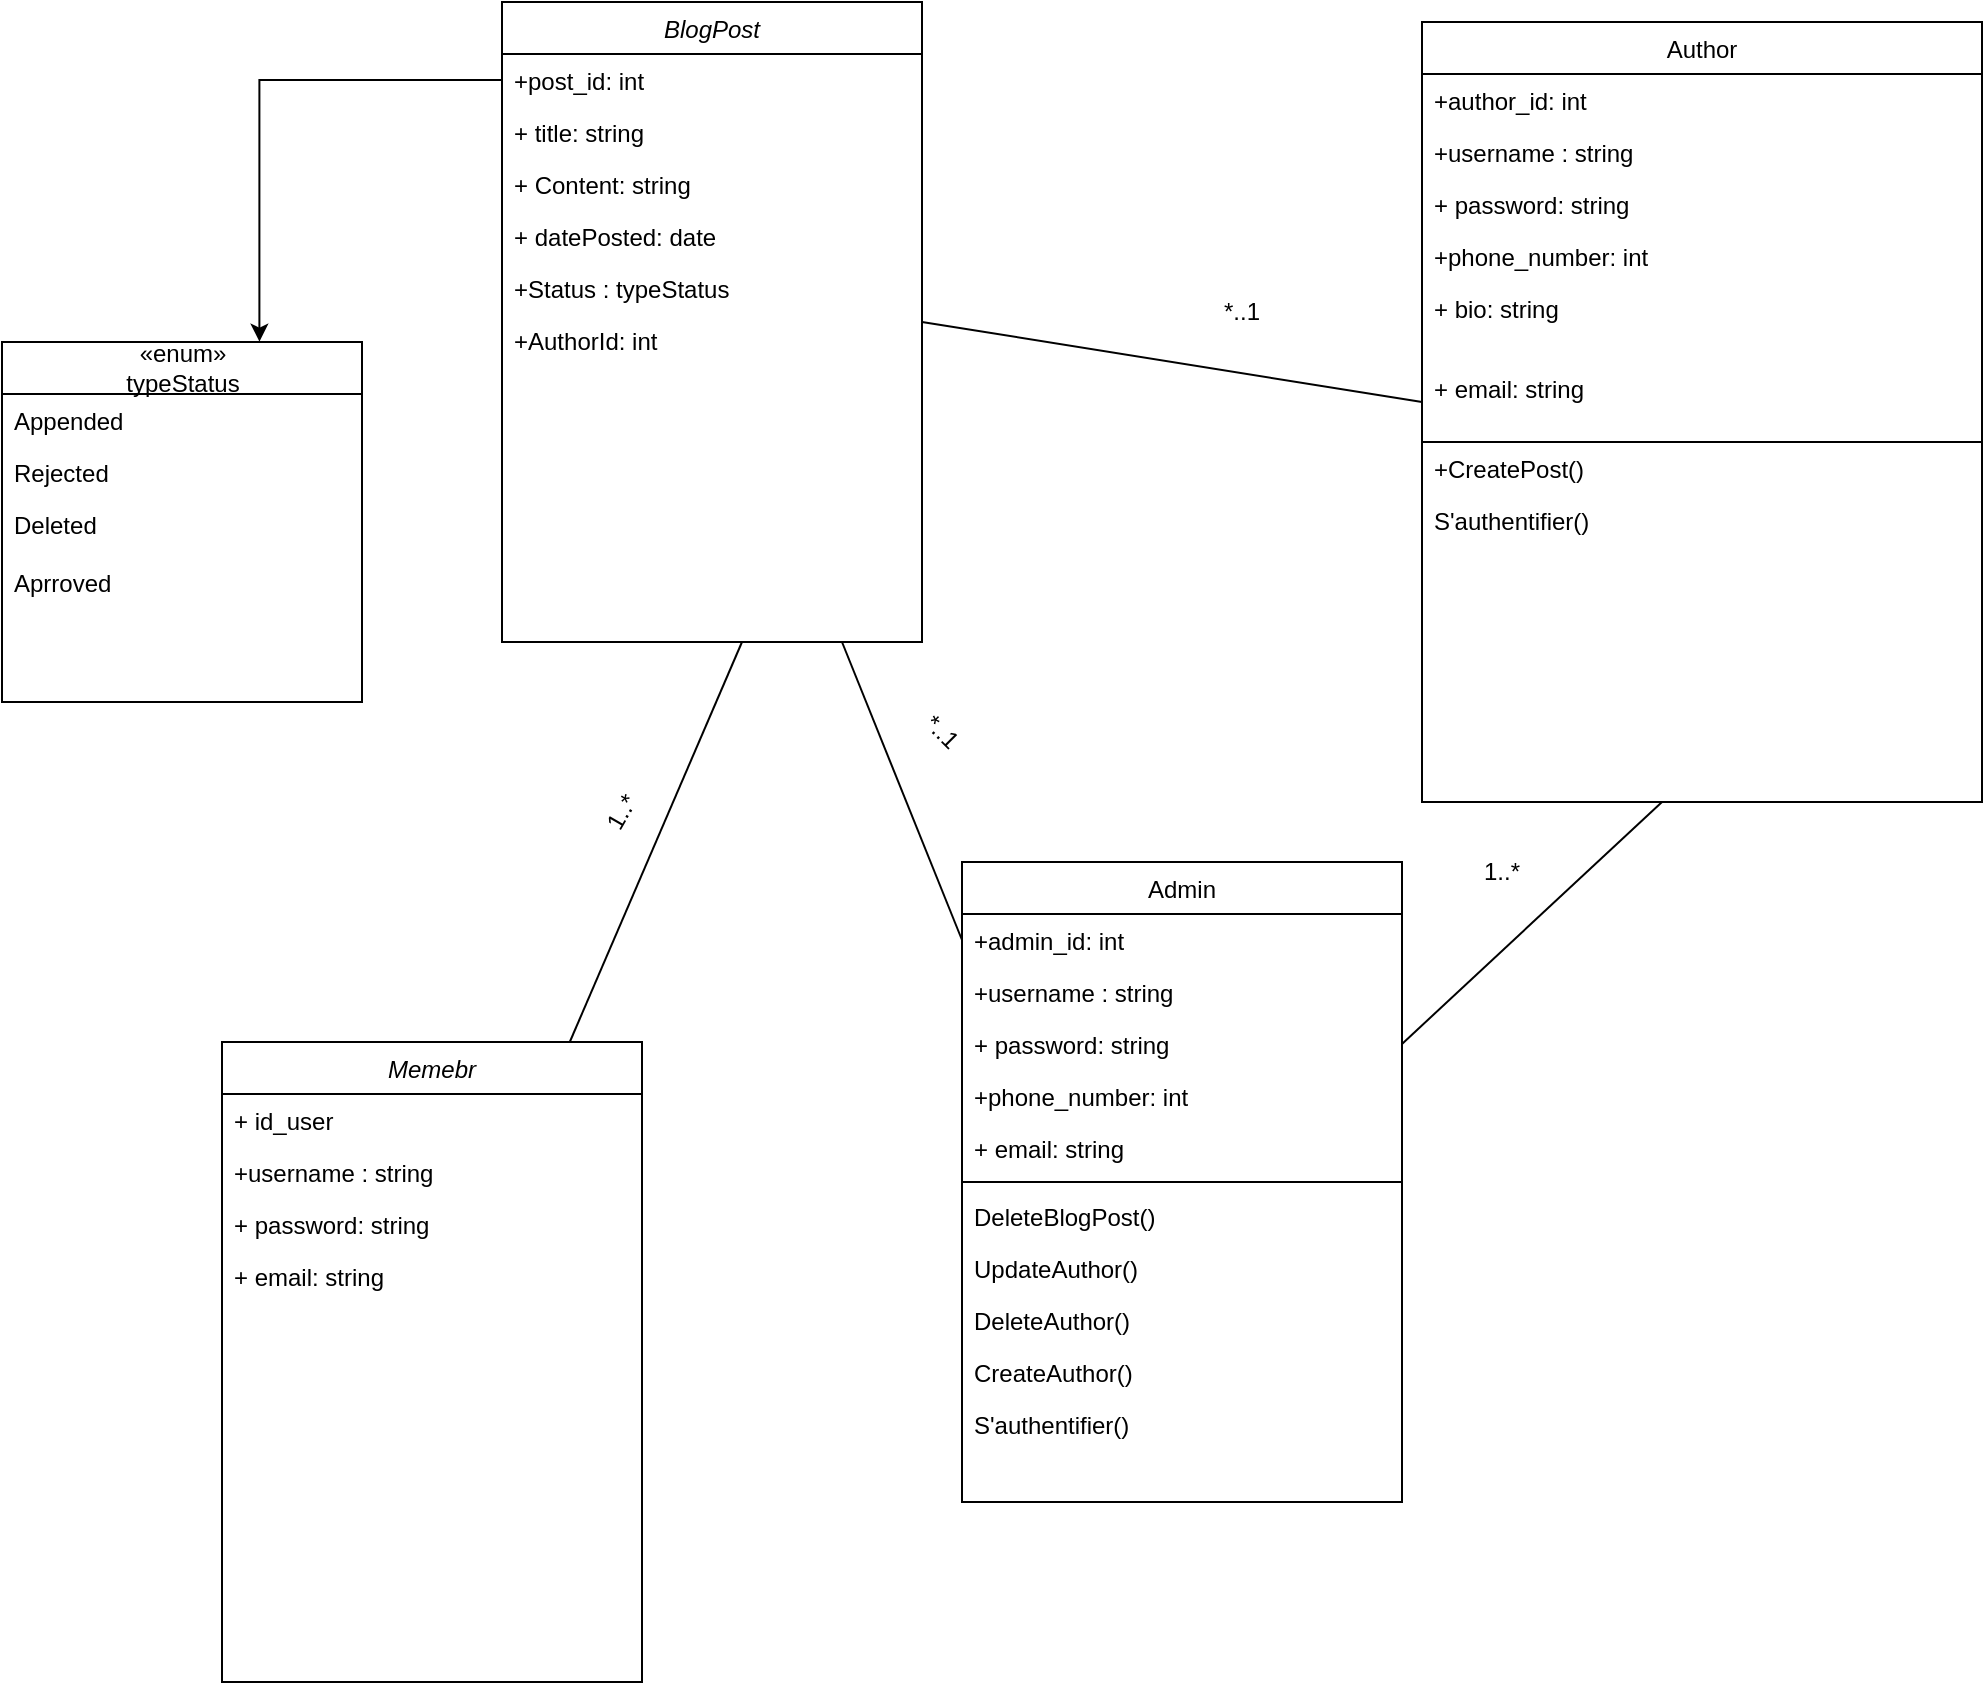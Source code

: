 <mxfile version="21.7.4" type="github">
  <diagram id="C5RBs43oDa-KdzZeNtuy" name="Page-1">
    <mxGraphModel dx="2062" dy="666" grid="1" gridSize="10" guides="1" tooltips="1" connect="1" arrows="1" fold="1" page="1" pageScale="1" pageWidth="827" pageHeight="1169" math="0" shadow="0">
      <root>
        <mxCell id="WIyWlLk6GJQsqaUBKTNV-0" />
        <mxCell id="WIyWlLk6GJQsqaUBKTNV-1" parent="WIyWlLk6GJQsqaUBKTNV-0" />
        <mxCell id="zkfFHV4jXpPFQw0GAbJ--0" value="BlogPost" style="swimlane;fontStyle=2;align=center;verticalAlign=top;childLayout=stackLayout;horizontal=1;startSize=26;horizontalStack=0;resizeParent=1;resizeLast=0;collapsible=1;marginBottom=0;rounded=0;shadow=0;strokeWidth=1;" parent="WIyWlLk6GJQsqaUBKTNV-1" vertex="1">
          <mxGeometry x="170" y="50" width="210" height="320" as="geometry">
            <mxRectangle x="230" y="140" width="160" height="26" as="alternateBounds" />
          </mxGeometry>
        </mxCell>
        <mxCell id="zkfFHV4jXpPFQw0GAbJ--1" value="+post_id: int" style="text;align=left;verticalAlign=top;spacingLeft=4;spacingRight=4;overflow=hidden;rotatable=0;points=[[0,0.5],[1,0.5]];portConstraint=eastwest;" parent="zkfFHV4jXpPFQw0GAbJ--0" vertex="1">
          <mxGeometry y="26" width="210" height="26" as="geometry" />
        </mxCell>
        <mxCell id="zkfFHV4jXpPFQw0GAbJ--2" value="+ title: string" style="text;align=left;verticalAlign=top;spacingLeft=4;spacingRight=4;overflow=hidden;rotatable=0;points=[[0,0.5],[1,0.5]];portConstraint=eastwest;rounded=0;shadow=0;html=0;" parent="zkfFHV4jXpPFQw0GAbJ--0" vertex="1">
          <mxGeometry y="52" width="210" height="26" as="geometry" />
        </mxCell>
        <mxCell id="zkfFHV4jXpPFQw0GAbJ--3" value="+ Content: string" style="text;align=left;verticalAlign=top;spacingLeft=4;spacingRight=4;overflow=hidden;rotatable=0;points=[[0,0.5],[1,0.5]];portConstraint=eastwest;rounded=0;shadow=0;html=0;" parent="zkfFHV4jXpPFQw0GAbJ--0" vertex="1">
          <mxGeometry y="78" width="210" height="26" as="geometry" />
        </mxCell>
        <mxCell id="4yYwkgso2RqID7ZWxqkI-3" value="+ datePosted: date" style="text;align=left;verticalAlign=top;spacingLeft=4;spacingRight=4;overflow=hidden;rotatable=0;points=[[0,0.5],[1,0.5]];portConstraint=eastwest;rounded=0;shadow=0;html=0;" parent="zkfFHV4jXpPFQw0GAbJ--0" vertex="1">
          <mxGeometry y="104" width="210" height="26" as="geometry" />
        </mxCell>
        <mxCell id="4yYwkgso2RqID7ZWxqkI-15" value="+Status : typeStatus" style="text;align=left;verticalAlign=top;spacingLeft=4;spacingRight=4;overflow=hidden;rotatable=0;points=[[0,0.5],[1,0.5]];portConstraint=eastwest;rounded=0;shadow=0;html=0;" parent="zkfFHV4jXpPFQw0GAbJ--0" vertex="1">
          <mxGeometry y="130" width="210" height="26" as="geometry" />
        </mxCell>
        <mxCell id="4yYwkgso2RqID7ZWxqkI-36" value="+AuthorId: int" style="text;align=left;verticalAlign=top;spacingLeft=4;spacingRight=4;overflow=hidden;rotatable=0;points=[[0,0.5],[1,0.5]];portConstraint=eastwest;rounded=0;shadow=0;html=0;" parent="zkfFHV4jXpPFQw0GAbJ--0" vertex="1">
          <mxGeometry y="156" width="210" height="26" as="geometry" />
        </mxCell>
        <mxCell id="zkfFHV4jXpPFQw0GAbJ--17" value="Author" style="swimlane;fontStyle=0;align=center;verticalAlign=top;childLayout=stackLayout;horizontal=1;startSize=26;horizontalStack=0;resizeParent=1;resizeLast=0;collapsible=1;marginBottom=0;rounded=0;shadow=0;strokeWidth=1;" parent="WIyWlLk6GJQsqaUBKTNV-1" vertex="1">
          <mxGeometry x="630" y="60" width="280" height="390" as="geometry">
            <mxRectangle x="550" y="140" width="160" height="26" as="alternateBounds" />
          </mxGeometry>
        </mxCell>
        <mxCell id="zkfFHV4jXpPFQw0GAbJ--18" value="+author_id: int" style="text;align=left;verticalAlign=top;spacingLeft=4;spacingRight=4;overflow=hidden;rotatable=0;points=[[0,0.5],[1,0.5]];portConstraint=eastwest;" parent="zkfFHV4jXpPFQw0GAbJ--17" vertex="1">
          <mxGeometry y="26" width="280" height="26" as="geometry" />
        </mxCell>
        <mxCell id="zkfFHV4jXpPFQw0GAbJ--19" value="+username : string" style="text;align=left;verticalAlign=top;spacingLeft=4;spacingRight=4;overflow=hidden;rotatable=0;points=[[0,0.5],[1,0.5]];portConstraint=eastwest;rounded=0;shadow=0;html=0;" parent="zkfFHV4jXpPFQw0GAbJ--17" vertex="1">
          <mxGeometry y="52" width="280" height="26" as="geometry" />
        </mxCell>
        <mxCell id="zkfFHV4jXpPFQw0GAbJ--20" value="+ password: string" style="text;align=left;verticalAlign=top;spacingLeft=4;spacingRight=4;overflow=hidden;rotatable=0;points=[[0,0.5],[1,0.5]];portConstraint=eastwest;rounded=0;shadow=0;html=0;" parent="zkfFHV4jXpPFQw0GAbJ--17" vertex="1">
          <mxGeometry y="78" width="280" height="26" as="geometry" />
        </mxCell>
        <mxCell id="zkfFHV4jXpPFQw0GAbJ--21" value="+phone_number: int" style="text;align=left;verticalAlign=top;spacingLeft=4;spacingRight=4;overflow=hidden;rotatable=0;points=[[0,0.5],[1,0.5]];portConstraint=eastwest;rounded=0;shadow=0;html=0;" parent="zkfFHV4jXpPFQw0GAbJ--17" vertex="1">
          <mxGeometry y="104" width="280" height="26" as="geometry" />
        </mxCell>
        <mxCell id="4yYwkgso2RqID7ZWxqkI-22" value="+ bio: string" style="text;align=left;verticalAlign=top;spacingLeft=4;spacingRight=4;overflow=hidden;rotatable=0;points=[[0,0.5],[1,0.5]];portConstraint=eastwest;rounded=0;shadow=0;html=0;" parent="zkfFHV4jXpPFQw0GAbJ--17" vertex="1">
          <mxGeometry y="130" width="280" height="40" as="geometry" />
        </mxCell>
        <mxCell id="zkfFHV4jXpPFQw0GAbJ--22" value="+ email: string" style="text;align=left;verticalAlign=top;spacingLeft=4;spacingRight=4;overflow=hidden;rotatable=0;points=[[0,0.5],[1,0.5]];portConstraint=eastwest;rounded=0;shadow=0;html=0;" parent="zkfFHV4jXpPFQw0GAbJ--17" vertex="1">
          <mxGeometry y="170" width="280" height="40" as="geometry" />
        </mxCell>
        <mxCell id="4yYwkgso2RqID7ZWxqkI-31" value="" style="endArrow=none;html=1;rounded=0;" parent="zkfFHV4jXpPFQw0GAbJ--17" edge="1">
          <mxGeometry width="50" height="50" relative="1" as="geometry">
            <mxPoint y="210" as="sourcePoint" />
            <mxPoint x="280" y="210" as="targetPoint" />
          </mxGeometry>
        </mxCell>
        <mxCell id="4yYwkgso2RqID7ZWxqkI-33" value="+CreatePost()" style="text;align=left;verticalAlign=top;spacingLeft=4;spacingRight=4;overflow=hidden;rotatable=0;points=[[0,0.5],[1,0.5]];portConstraint=eastwest;" parent="zkfFHV4jXpPFQw0GAbJ--17" vertex="1">
          <mxGeometry y="210" width="280" height="26" as="geometry" />
        </mxCell>
        <mxCell id="4yYwkgso2RqID7ZWxqkI-32" value="S&#39;authentifier()" style="text;align=left;verticalAlign=top;spacingLeft=4;spacingRight=4;overflow=hidden;rotatable=0;points=[[0,0.5],[1,0.5]];portConstraint=eastwest;" parent="zkfFHV4jXpPFQw0GAbJ--17" vertex="1">
          <mxGeometry y="236" width="280" height="26" as="geometry" />
        </mxCell>
        <mxCell id="4yYwkgso2RqID7ZWxqkI-6" value="Admin" style="swimlane;fontStyle=0;align=center;verticalAlign=top;childLayout=stackLayout;horizontal=1;startSize=26;horizontalStack=0;resizeParent=1;resizeLast=0;collapsible=1;marginBottom=0;rounded=0;shadow=0;strokeWidth=1;" parent="WIyWlLk6GJQsqaUBKTNV-1" vertex="1">
          <mxGeometry x="400" y="480" width="220" height="320" as="geometry">
            <mxRectangle x="550" y="140" width="160" height="26" as="alternateBounds" />
          </mxGeometry>
        </mxCell>
        <mxCell id="4yYwkgso2RqID7ZWxqkI-7" value="+admin_id: int" style="text;align=left;verticalAlign=top;spacingLeft=4;spacingRight=4;overflow=hidden;rotatable=0;points=[[0,0.5],[1,0.5]];portConstraint=eastwest;" parent="4yYwkgso2RqID7ZWxqkI-6" vertex="1">
          <mxGeometry y="26" width="220" height="26" as="geometry" />
        </mxCell>
        <mxCell id="4yYwkgso2RqID7ZWxqkI-8" value="+username : string" style="text;align=left;verticalAlign=top;spacingLeft=4;spacingRight=4;overflow=hidden;rotatable=0;points=[[0,0.5],[1,0.5]];portConstraint=eastwest;rounded=0;shadow=0;html=0;" parent="4yYwkgso2RqID7ZWxqkI-6" vertex="1">
          <mxGeometry y="52" width="220" height="26" as="geometry" />
        </mxCell>
        <mxCell id="4yYwkgso2RqID7ZWxqkI-9" value="+ password: string" style="text;align=left;verticalAlign=top;spacingLeft=4;spacingRight=4;overflow=hidden;rotatable=0;points=[[0,0.5],[1,0.5]];portConstraint=eastwest;rounded=0;shadow=0;html=0;" parent="4yYwkgso2RqID7ZWxqkI-6" vertex="1">
          <mxGeometry y="78" width="220" height="26" as="geometry" />
        </mxCell>
        <mxCell id="4yYwkgso2RqID7ZWxqkI-10" value="+phone_number: int" style="text;align=left;verticalAlign=top;spacingLeft=4;spacingRight=4;overflow=hidden;rotatable=0;points=[[0,0.5],[1,0.5]];portConstraint=eastwest;rounded=0;shadow=0;html=0;" parent="4yYwkgso2RqID7ZWxqkI-6" vertex="1">
          <mxGeometry y="104" width="220" height="26" as="geometry" />
        </mxCell>
        <mxCell id="4yYwkgso2RqID7ZWxqkI-11" value="+ email: string" style="text;align=left;verticalAlign=top;spacingLeft=4;spacingRight=4;overflow=hidden;rotatable=0;points=[[0,0.5],[1,0.5]];portConstraint=eastwest;rounded=0;shadow=0;html=0;" parent="4yYwkgso2RqID7ZWxqkI-6" vertex="1">
          <mxGeometry y="130" width="220" height="26" as="geometry" />
        </mxCell>
        <mxCell id="4yYwkgso2RqID7ZWxqkI-12" value="" style="line;html=1;strokeWidth=1;align=left;verticalAlign=middle;spacingTop=-1;spacingLeft=3;spacingRight=3;rotatable=0;labelPosition=right;points=[];portConstraint=eastwest;" parent="4yYwkgso2RqID7ZWxqkI-6" vertex="1">
          <mxGeometry y="156" width="220" height="8" as="geometry" />
        </mxCell>
        <mxCell id="4yYwkgso2RqID7ZWxqkI-13" value="DeleteBlogPost()" style="text;align=left;verticalAlign=top;spacingLeft=4;spacingRight=4;overflow=hidden;rotatable=0;points=[[0,0.5],[1,0.5]];portConstraint=eastwest;" parent="4yYwkgso2RqID7ZWxqkI-6" vertex="1">
          <mxGeometry y="164" width="220" height="26" as="geometry" />
        </mxCell>
        <mxCell id="4yYwkgso2RqID7ZWxqkI-26" value="UpdateAuthor()" style="text;align=left;verticalAlign=top;spacingLeft=4;spacingRight=4;overflow=hidden;rotatable=0;points=[[0,0.5],[1,0.5]];portConstraint=eastwest;" parent="4yYwkgso2RqID7ZWxqkI-6" vertex="1">
          <mxGeometry y="190" width="220" height="26" as="geometry" />
        </mxCell>
        <mxCell id="4yYwkgso2RqID7ZWxqkI-27" value="DeleteAuthor()" style="text;align=left;verticalAlign=top;spacingLeft=4;spacingRight=4;overflow=hidden;rotatable=0;points=[[0,0.5],[1,0.5]];portConstraint=eastwest;" parent="4yYwkgso2RqID7ZWxqkI-6" vertex="1">
          <mxGeometry y="216" width="220" height="26" as="geometry" />
        </mxCell>
        <mxCell id="4yYwkgso2RqID7ZWxqkI-39" value="CreateAuthor()" style="text;align=left;verticalAlign=top;spacingLeft=4;spacingRight=4;overflow=hidden;rotatable=0;points=[[0,0.5],[1,0.5]];portConstraint=eastwest;" parent="4yYwkgso2RqID7ZWxqkI-6" vertex="1">
          <mxGeometry y="242" width="220" height="26" as="geometry" />
        </mxCell>
        <mxCell id="4yYwkgso2RqID7ZWxqkI-28" value="S&#39;authentifier()" style="text;align=left;verticalAlign=top;spacingLeft=4;spacingRight=4;overflow=hidden;rotatable=0;points=[[0,0.5],[1,0.5]];portConstraint=eastwest;" parent="4yYwkgso2RqID7ZWxqkI-6" vertex="1">
          <mxGeometry y="268" width="220" height="26" as="geometry" />
        </mxCell>
        <mxCell id="4yYwkgso2RqID7ZWxqkI-16" value="&lt;div&gt;«enum»&lt;/div&gt;&lt;div&gt;typeStatus&lt;/div&gt;" style="swimlane;fontStyle=0;childLayout=stackLayout;horizontal=1;startSize=26;fillColor=none;horizontalStack=0;resizeParent=1;resizeParentMax=0;resizeLast=0;collapsible=1;marginBottom=0;html=1;" parent="WIyWlLk6GJQsqaUBKTNV-1" vertex="1">
          <mxGeometry x="-80" y="220" width="180" height="180" as="geometry" />
        </mxCell>
        <mxCell id="4yYwkgso2RqID7ZWxqkI-17" value="Appended" style="text;strokeColor=none;fillColor=none;align=left;verticalAlign=top;spacingLeft=4;spacingRight=4;overflow=hidden;rotatable=0;points=[[0,0.5],[1,0.5]];portConstraint=eastwest;whiteSpace=wrap;html=1;" parent="4yYwkgso2RqID7ZWxqkI-16" vertex="1">
          <mxGeometry y="26" width="180" height="26" as="geometry" />
        </mxCell>
        <mxCell id="4yYwkgso2RqID7ZWxqkI-18" value="Rejected" style="text;strokeColor=none;fillColor=none;align=left;verticalAlign=top;spacingLeft=4;spacingRight=4;overflow=hidden;rotatable=0;points=[[0,0.5],[1,0.5]];portConstraint=eastwest;whiteSpace=wrap;html=1;" parent="4yYwkgso2RqID7ZWxqkI-16" vertex="1">
          <mxGeometry y="52" width="180" height="26" as="geometry" />
        </mxCell>
        <mxCell id="4yYwkgso2RqID7ZWxqkI-19" value="&lt;div&gt;Deleted&lt;/div&gt;&lt;div&gt;&lt;br&gt;&lt;/div&gt;&lt;div&gt;Aprroved&lt;br&gt;&lt;/div&gt;" style="text;strokeColor=none;fillColor=none;align=left;verticalAlign=top;spacingLeft=4;spacingRight=4;overflow=hidden;rotatable=0;points=[[0,0.5],[1,0.5]];portConstraint=eastwest;whiteSpace=wrap;html=1;" parent="4yYwkgso2RqID7ZWxqkI-16" vertex="1">
          <mxGeometry y="78" width="180" height="102" as="geometry" />
        </mxCell>
        <mxCell id="4yYwkgso2RqID7ZWxqkI-21" style="edgeStyle=orthogonalEdgeStyle;rounded=0;orthogonalLoop=1;jettySize=auto;html=1;exitX=0;exitY=0.5;exitDx=0;exitDy=0;entryX=0.715;entryY=-0.001;entryDx=0;entryDy=0;entryPerimeter=0;" parent="WIyWlLk6GJQsqaUBKTNV-1" source="zkfFHV4jXpPFQw0GAbJ--1" target="4yYwkgso2RqID7ZWxqkI-16" edge="1">
          <mxGeometry relative="1" as="geometry" />
        </mxCell>
        <mxCell id="4yYwkgso2RqID7ZWxqkI-23" value="" style="endArrow=none;html=1;rounded=0;exitX=1;exitY=0.5;exitDx=0;exitDy=0;entryX=0;entryY=0.5;entryDx=0;entryDy=0;" parent="WIyWlLk6GJQsqaUBKTNV-1" source="zkfFHV4jXpPFQw0GAbJ--0" target="zkfFHV4jXpPFQw0GAbJ--22" edge="1">
          <mxGeometry width="50" height="50" relative="1" as="geometry">
            <mxPoint x="120" y="370" as="sourcePoint" />
            <mxPoint x="170" y="320" as="targetPoint" />
          </mxGeometry>
        </mxCell>
        <mxCell id="4yYwkgso2RqID7ZWxqkI-24" value="" style="endArrow=none;html=1;rounded=0;exitX=0;exitY=0.5;exitDx=0;exitDy=0;" parent="WIyWlLk6GJQsqaUBKTNV-1" source="4yYwkgso2RqID7ZWxqkI-7" edge="1">
          <mxGeometry width="50" height="50" relative="1" as="geometry">
            <mxPoint x="390" y="220" as="sourcePoint" />
            <mxPoint x="340" y="370" as="targetPoint" />
          </mxGeometry>
        </mxCell>
        <mxCell id="4yYwkgso2RqID7ZWxqkI-25" value="" style="endArrow=none;html=1;rounded=0;exitX=1;exitY=0.5;exitDx=0;exitDy=0;" parent="WIyWlLk6GJQsqaUBKTNV-1" source="4yYwkgso2RqID7ZWxqkI-9" edge="1">
          <mxGeometry width="50" height="50" relative="1" as="geometry">
            <mxPoint x="410" y="529" as="sourcePoint" />
            <mxPoint x="750" y="450" as="targetPoint" />
          </mxGeometry>
        </mxCell>
        <mxCell id="4yYwkgso2RqID7ZWxqkI-40" value="Memebr" style="swimlane;fontStyle=2;align=center;verticalAlign=top;childLayout=stackLayout;horizontal=1;startSize=26;horizontalStack=0;resizeParent=1;resizeLast=0;collapsible=1;marginBottom=0;rounded=0;shadow=0;strokeWidth=1;" parent="WIyWlLk6GJQsqaUBKTNV-1" vertex="1">
          <mxGeometry x="30" y="570" width="210" height="320" as="geometry">
            <mxRectangle x="230" y="140" width="160" height="26" as="alternateBounds" />
          </mxGeometry>
        </mxCell>
        <mxCell id="4yYwkgso2RqID7ZWxqkI-41" value="+ id_user" style="text;align=left;verticalAlign=top;spacingLeft=4;spacingRight=4;overflow=hidden;rotatable=0;points=[[0,0.5],[1,0.5]];portConstraint=eastwest;" parent="4yYwkgso2RqID7ZWxqkI-40" vertex="1">
          <mxGeometry y="26" width="210" height="26" as="geometry" />
        </mxCell>
        <mxCell id="4yYwkgso2RqID7ZWxqkI-42" value="+username : string" style="text;align=left;verticalAlign=top;spacingLeft=4;spacingRight=4;overflow=hidden;rotatable=0;points=[[0,0.5],[1,0.5]];portConstraint=eastwest;rounded=0;shadow=0;html=0;" parent="4yYwkgso2RqID7ZWxqkI-40" vertex="1">
          <mxGeometry y="52" width="210" height="26" as="geometry" />
        </mxCell>
        <mxCell id="4yYwkgso2RqID7ZWxqkI-43" value="+ password: string" style="text;align=left;verticalAlign=top;spacingLeft=4;spacingRight=4;overflow=hidden;rotatable=0;points=[[0,0.5],[1,0.5]];portConstraint=eastwest;rounded=0;shadow=0;html=0;" parent="4yYwkgso2RqID7ZWxqkI-40" vertex="1">
          <mxGeometry y="78" width="210" height="26" as="geometry" />
        </mxCell>
        <mxCell id="4yYwkgso2RqID7ZWxqkI-44" value="+ email: string" style="text;align=left;verticalAlign=top;spacingLeft=4;spacingRight=4;overflow=hidden;rotatable=0;points=[[0,0.5],[1,0.5]];portConstraint=eastwest;rounded=0;shadow=0;html=0;" parent="4yYwkgso2RqID7ZWxqkI-40" vertex="1">
          <mxGeometry y="104" width="210" height="26" as="geometry" />
        </mxCell>
        <mxCell id="4yYwkgso2RqID7ZWxqkI-48" value="" style="endArrow=none;html=1;rounded=0;" parent="WIyWlLk6GJQsqaUBKTNV-1" source="4yYwkgso2RqID7ZWxqkI-40" edge="1">
          <mxGeometry width="50" height="50" relative="1" as="geometry">
            <mxPoint x="390" y="550" as="sourcePoint" />
            <mxPoint x="290" y="370" as="targetPoint" />
          </mxGeometry>
        </mxCell>
        <mxCell id="4yYwkgso2RqID7ZWxqkI-49" value="1..*" style="text;html=1;strokeColor=none;fillColor=none;align=center;verticalAlign=middle;whiteSpace=wrap;rounded=0;" parent="WIyWlLk6GJQsqaUBKTNV-1" vertex="1">
          <mxGeometry x="640" y="470" width="60" height="30" as="geometry" />
        </mxCell>
        <mxCell id="4yYwkgso2RqID7ZWxqkI-50" value="*..1" style="text;html=1;strokeColor=none;fillColor=none;align=center;verticalAlign=middle;whiteSpace=wrap;rounded=0;rotation=45;" parent="WIyWlLk6GJQsqaUBKTNV-1" vertex="1">
          <mxGeometry x="360" y="400" width="60" height="30" as="geometry" />
        </mxCell>
        <mxCell id="4yYwkgso2RqID7ZWxqkI-51" value="1..*" style="text;html=1;strokeColor=none;fillColor=none;align=center;verticalAlign=middle;whiteSpace=wrap;rounded=0;rotation=-60;" parent="WIyWlLk6GJQsqaUBKTNV-1" vertex="1">
          <mxGeometry x="200" y="440" width="60" height="30" as="geometry" />
        </mxCell>
        <mxCell id="sgJWYGl0ex86ZVYSO9zv-0" value="&lt;div&gt;*..1&lt;/div&gt;" style="text;html=1;strokeColor=none;fillColor=none;align=center;verticalAlign=middle;whiteSpace=wrap;rounded=0;" vertex="1" parent="WIyWlLk6GJQsqaUBKTNV-1">
          <mxGeometry x="510" y="190" width="60" height="30" as="geometry" />
        </mxCell>
      </root>
    </mxGraphModel>
  </diagram>
</mxfile>
